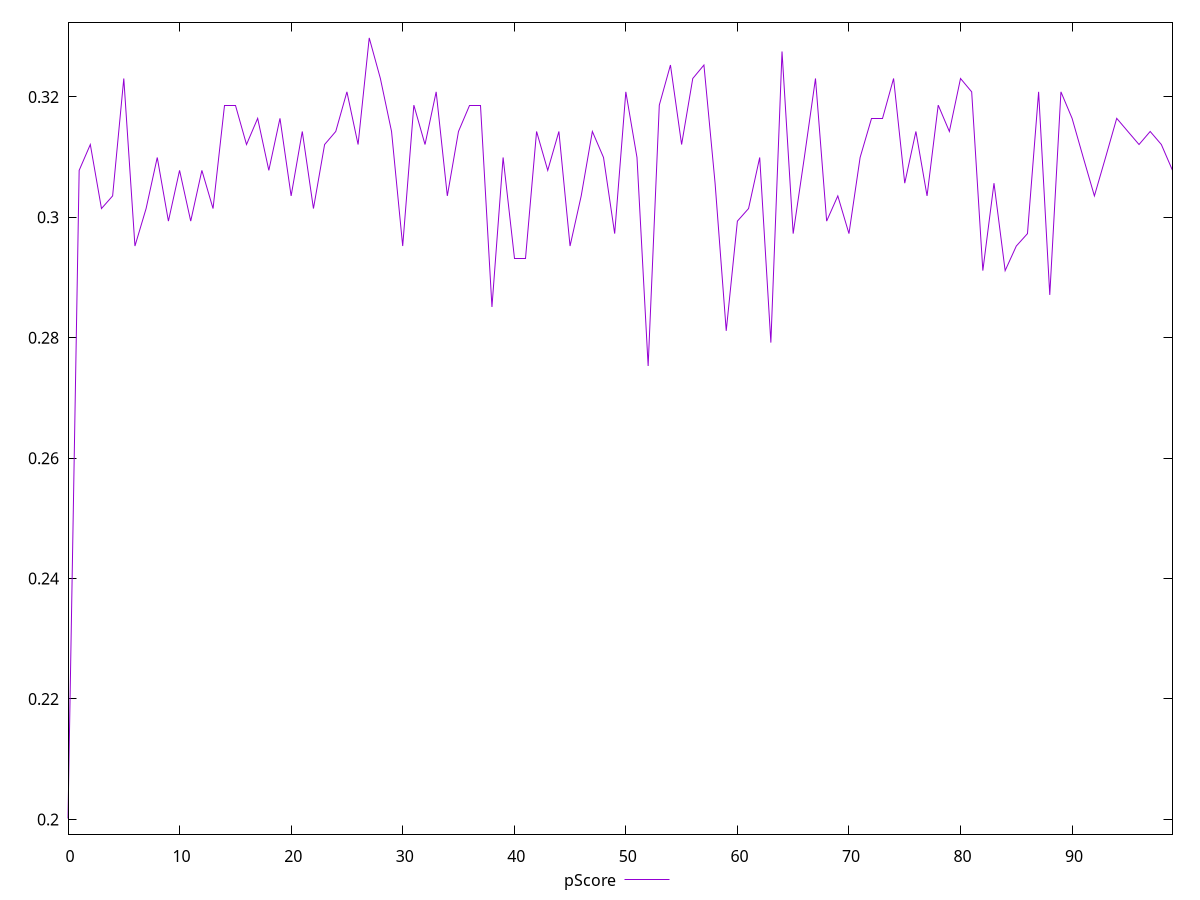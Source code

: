 reset

$pScore <<EOF
0 0.200145546729192
1 0.307806107739294
2 0.3121001998375601
3 0.30146316384229
4 0.303564443271711
5 0.3230669675907157
6 0.29523700497820715
7 0.30146316384229
8 0.3099465791610012
9 0.29937486094236787
10 0.307806107739294
11 0.29937486094236787
12 0.30780610773929595
13 0.30146316384229
14 0.3186403684439367
15 0.3186403684439367
16 0.3121001998375601
17 0.31644705411046187
18 0.307806107739294
19 0.31644705411046187
20 0.303564443271711
21 0.31426701123960804
22 0.30146316384229
23 0.3121001998375601
24 0.31426701123960804
25 0.32084699346177964
26 0.3121001998375601
27 0.3298073564929364
28 0.3230669675907157
29 0.31426701123960804
30 0.29523700497820715
31 0.3186403684439367
32 0.3121001998375601
33 0.32084699346177964
34 0.303564443271711
35 0.31426701123960804
36 0.3186403684439367
37 0.3186403684439367
38 0.28511624788332807
39 0.3099465791610012
40 0.2931873605519868
41 0.2931873605519868
42 0.31426701123960804
43 0.307806107739294
44 0.31426701123960804
45 0.29523700497820715
46 0.303564443271711
47 0.31426701123960804
48 0.3099465791610012
49 0.29729948978425963
50 0.32084699346177964
51 0.3099465791610012
52 0.275310528266143
53 0.3186403684439367
54 0.32530032843910134
55 0.3121001998375601
56 0.3230669675907157
57 0.32530032843910334
58 0.3056787433962811
59 0.2811564989162073
60 0.29937486094236787
61 0.30146316384229
62 0.3099465791610012
63 0.27919540495676287
64 0.32754711277317955
65 0.29729948978425963
66 0.3099465791610012
67 0.3230669675907157
68 0.29937486094236787
69 0.303564443271711
70 0.29729948978425963
71 0.3099465791610012
72 0.31644705411046187
73 0.31644705411046187
74 0.3230669675907157
75 0.3056787433962811
76 0.31426701123960804
77 0.303564443271711
78 0.3186403684439385
79 0.31426701123960804
80 0.3230669675907157
81 0.32084699346177964
82 0.29115050997016545
83 0.3056787433962811
84 0.29115050997016545
85 0.29523700497820715
86 0.29729948978425963
87 0.32084699346177964
88 0.2871150014950539
89 0.32084699346177964
90 0.31644705411046187
91 0.3099465791610012
92 0.303564443271711
93 0.3099465791610012
94 0.31644705411046187
95 0.31426701123960804
96 0.3121001998375601
97 0.31426701123960804
98 0.3121001998375601
99 0.307806107739294
EOF

set key outside below
set xrange [0:99]
set yrange [0.1975523105339171:0.3324005926882113]
set trange [0.1975523105339171:0.3324005926882113]
set terminal svg size 640, 500 enhanced background rgb 'white'
set output "reports/report_00033_2021-03-01T14-23-16.841Z/max-potential-fid/samples/astro/pScore/values.svg"

plot $pScore title "pScore" with line

reset
